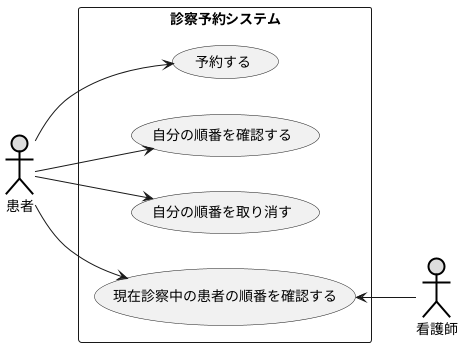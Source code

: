 @startuml 演習6-3-1
left to right direction
actor 患者 #DDDDDD;line:black;line.bold;
actor 看護師 #DDDDDD;line:black;line.bold;
rectangle 診察予約システム {
usecase 予約する
usecase 自分の順番を確認する
usecase 自分の順番を取り消す
usecase 現在診察中の患者の順番を確認する
}
患者 --> 予約する
患者 --> 自分の順番を確認する
患者 --> 自分の順番を取り消す
患者 --> 現在診察中の患者の順番を確認する
現在診察中の患者の順番を確認する <-- 看護師
@enduml